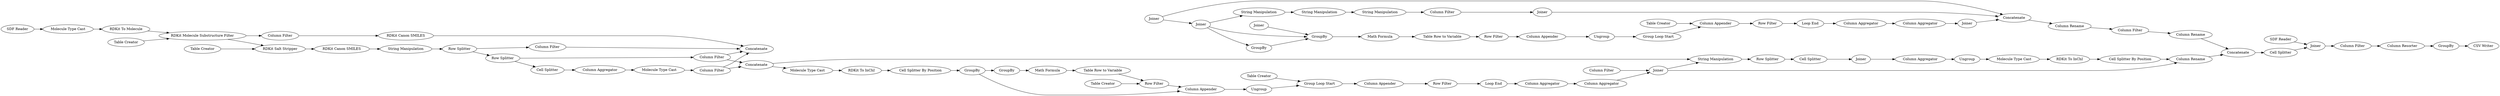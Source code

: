 digraph {
	"3362390130080943503_641" [label="Molecule Type Cast"]
	"-7615691196878820761_717" [label="Row Filter"]
	"-443148296984527474_716" [label=Joiner]
	"8416327949973031165_620" [label="Row Filter"]
	"-7615691196878820761_718" [label="Column Appender"]
	"2391010989022228995_601" [label="Cell Splitter By Position"]
	"2391010989022228995_624" [label="Table Creator"]
	"5365150142918354003_742" [label=Joiner]
	"597991804572606349_615" [label="Cell Splitter By Position"]
	"3362390130080943503_638" [label="Column Filter"]
	"-4829425747135487595_604" [label="Molecule Type Cast"]
	"-7615691196878820761_719" [label=Ungroup]
	"5365150142918354003_745" [label=GroupBy]
	"2391010989022228995_647" [label="Column Filter"]
	"3362390130080943503_598" [label="String Manipulation"]
	"5365150142918354003_711" [label="SDF Reader"]
	"597991804572606349_632" [label="Row Splitter"]
	"5700470149275517095_606" [label="RDKit To Molecule"]
	"-4829425747135487595_603" [label="RDKit To InChI"]
	"597991804572606349_627" [label="Molecule Type Cast"]
	"-443148296984527474_748" [label="Column Rename"]
	"-7615691196878820761_711" [label=GroupBy]
	"3362390130080943503_605" [label=Concatenate]
	"3362390130080943503_645" [label="Row Splitter"]
	"-7615691196878820761_720" [label="Group Loop Start"]
	"3362390130080943503_643" [label="Cell Splitter"]
	"-2335574974291827981_707" [label="String Manipulation"]
	"-7615691196878820761_722" [label="Column Aggregator"]
	"3362390130080943503_608" [label="RDKit Molecule Substructure Filter"]
	"-7615691196878820761_726" [label="Table Creator"]
	"-7615691196878820761_724" [label="Column Aggregator"]
	"597991804572606349_634" [label="String Manipulation"]
	"583690795469024161_623" [label="Table Row to Variable"]
	"597991804572606349_704" [label=Joiner]
	"3362390130080943503_644" [label="Row Splitter"]
	"3362390130080943503_642" [label="Column Aggregator"]
	"3362390130080943503_639" [label="Column Filter"]
	"597991804572606349_631" [label="Column Aggregator"]
	"2391010989022228995_622" [label="Row Filter"]
	"-443148296984527474_728" [label=Concatenate]
	"5700470149275517095_747" [label="CSV Writer"]
	"3362390130080943503_607" [label="RDKit Salt Stripper"]
	"597991804572606349_629" [label="Cell Splitter"]
	"2391010989022228995_611" [label=Ungroup]
	"-443148296984527474_741" [label="Cell Splitter"]
	"-2335574974291827981_710" [label="Column Filter"]
	"5700470149275517095_625" [label="Molecule Type Cast"]
	"3362390130080943503_612" [label="Table Creator"]
	"8416327949973031165_649" [label="Column Aggregator"]
	"3362390130080943503_636" [label="Column Filter"]
	"2391010989022228995_633" [label="Column Appender"]
	"8416327949973031165_610" [label="Group Loop Start"]
	"3362390130080943503_640" [label="RDKit Canon SMILES"]
	"2391010989022228995_602" [label="Table Creator"]
	"-443148296984527474_740" [label=Concatenate]
	"-2335574974291827981_709" [label="String Manipulation"]
	"8416327949973031165_621" [label="Column Appender"]
	"3362390130080943503_630" [label="Table Creator"]
	"-443148296984527474_725" [label=GroupBy]
	"5700470149275517095_597" [label="SDF Reader"]
	"583690795469024161_618" [label="Math Formula"]
	"-7615691196878820761_712" [label="Row Filter"]
	"-7615691196878820761_714" [label="Table Row to Variable"]
	"597991804572606349_628" [label=Ungroup]
	"3362390130080943503_637" [label="Column Filter"]
	"-443148296984527474_738" [label="Column Rename"]
	"2391010989022228995_646" [label=Joiner]
	"5365150142918354003_744" [label="Column Resorter"]
	"3362390130080943503_599" [label="RDKit Canon SMILES"]
	"8416327949973031165_648" [label="Column Aggregator"]
	"-7615691196878820761_721" [label="Column Appender"]
	"597991804572606349_619" [label="RDKit To InChI"]
	"-443148296984527474_739" [label="Column Rename"]
	"2391010989022228995_600" [label=GroupBy]
	"3362390130080943503_635" [label=Concatenate]
	"-2335574974291827981_730" [label=Joiner]
	"-443148296984527474_705" [label=Joiner]
	"8416327949973031165_616" [label="Loop End"]
	"5365150142918354003_743" [label="Column Filter"]
	"-443148296984527474_706" [label=Joiner]
	"-7615691196878820761_727" [label=Joiner]
	"-2335574974291827981_708" [label="String Manipulation"]
	"-7615691196878820761_723" [label="Loop End"]
	"-7615691196878820761_715" [label="Math Formula"]
	"583690795469024161_609" [label=GroupBy]
	"-443148296984527474_737" [label="Column Filter"]
	"2391010989022228995_624" -> "8416327949973031165_610"
	"-443148296984527474_725" -> "-7615691196878820761_711"
	"-2335574974291827981_709" -> "-2335574974291827981_710"
	"597991804572606349_634" -> "597991804572606349_632"
	"2391010989022228995_600" -> "2391010989022228995_633"
	"8416327949973031165_616" -> "8416327949973031165_648"
	"-7615691196878820761_726" -> "-7615691196878820761_721"
	"-7615691196878820761_717" -> "-7615691196878820761_723"
	"597991804572606349_619" -> "597991804572606349_615"
	"3362390130080943503_644" -> "3362390130080943503_643"
	"2391010989022228995_633" -> "2391010989022228995_611"
	"-2335574974291827981_710" -> "-2335574974291827981_730"
	"-7615691196878820761_712" -> "-7615691196878820761_718"
	"-443148296984527474_706" -> "-443148296984527474_725"
	"3362390130080943503_641" -> "3362390130080943503_639"
	"597991804572606349_632" -> "597991804572606349_629"
	"583690795469024161_609" -> "583690795469024161_618"
	"3362390130080943503_637" -> "3362390130080943503_635"
	"597991804572606349_627" -> "597991804572606349_619"
	"3362390130080943503_644" -> "3362390130080943503_637"
	"-443148296984527474_706" -> "-7615691196878820761_711"
	"3362390130080943503_636" -> "3362390130080943503_605"
	"-2335574974291827981_708" -> "-2335574974291827981_709"
	"3362390130080943503_645" -> "3362390130080943503_644"
	"-7615691196878820761_715" -> "-7615691196878820761_714"
	"2391010989022228995_601" -> "2391010989022228995_600"
	"8416327949973031165_648" -> "8416327949973031165_649"
	"583690795469024161_618" -> "583690795469024161_623"
	"597991804572606349_629" -> "597991804572606349_704"
	"-7615691196878820761_724" -> "-7615691196878820761_727"
	"8416327949973031165_621" -> "8416327949973031165_620"
	"3362390130080943503_607" -> "3362390130080943503_599"
	"-443148296984527474_716" -> "-7615691196878820761_711"
	"-2335574974291827981_707" -> "-2335574974291827981_708"
	"-7615691196878820761_718" -> "-7615691196878820761_719"
	"2391010989022228995_622" -> "2391010989022228995_633"
	"5365150142918354003_742" -> "5365150142918354003_743"
	"-443148296984527474_737" -> "-443148296984527474_739"
	"3362390130080943503_642" -> "3362390130080943503_641"
	"3362390130080943503_638" -> "3362390130080943503_640"
	"2391010989022228995_646" -> "597991804572606349_634"
	"-443148296984527474_741" -> "5365150142918354003_742"
	"-7615691196878820761_711" -> "-7615691196878820761_715"
	"-443148296984527474_740" -> "-443148296984527474_741"
	"5365150142918354003_743" -> "5365150142918354003_744"
	"2391010989022228995_647" -> "2391010989022228995_646"
	"-7615691196878820761_721" -> "-7615691196878820761_717"
	"8416327949973031165_620" -> "8416327949973031165_616"
	"3362390130080943503_635" -> "-4829425747135487595_604"
	"-443148296984527474_748" -> "-443148296984527474_737"
	"3362390130080943503_645" -> "3362390130080943503_636"
	"583690795469024161_623" -> "2391010989022228995_622"
	"-7615691196878820761_722" -> "-7615691196878820761_724"
	"3362390130080943503_637" -> "3362390130080943503_605"
	"3362390130080943503_598" -> "3362390130080943503_645"
	"2391010989022228995_611" -> "8416327949973031165_610"
	"3362390130080943503_630" -> "3362390130080943503_608"
	"-443148296984527474_706" -> "-2335574974291827981_707"
	"3362390130080943503_639" -> "3362390130080943503_635"
	"3362390130080943503_612" -> "3362390130080943503_607"
	"5365150142918354003_745" -> "5700470149275517095_747"
	"3362390130080943503_635" -> "597991804572606349_634"
	"-4829425747135487595_603" -> "2391010989022228995_601"
	"-7615691196878820761_720" -> "-7615691196878820761_721"
	"-7615691196878820761_723" -> "-7615691196878820761_722"
	"-7615691196878820761_719" -> "-7615691196878820761_720"
	"-2335574974291827981_730" -> "-443148296984527474_728"
	"2391010989022228995_602" -> "2391010989022228995_622"
	"5365150142918354003_711" -> "5365150142918354003_742"
	"3362390130080943503_643" -> "3362390130080943503_642"
	"2391010989022228995_646" -> "-443148296984527474_738"
	"597991804572606349_628" -> "597991804572606349_627"
	"-4829425747135487595_604" -> "-4829425747135487595_603"
	"3362390130080943503_599" -> "3362390130080943503_598"
	"597991804572606349_615" -> "-443148296984527474_738"
	"5700470149275517095_597" -> "5700470149275517095_625"
	"8416327949973031165_610" -> "8416327949973031165_621"
	"8416327949973031165_649" -> "2391010989022228995_646"
	"-443148296984527474_728" -> "-443148296984527474_748"
	"3362390130080943503_639" -> "3362390130080943503_605"
	"5700470149275517095_606" -> "3362390130080943503_608"
	"5365150142918354003_744" -> "5365150142918354003_745"
	"-443148296984527474_705" -> "-443148296984527474_728"
	"3362390130080943503_608" -> "3362390130080943503_607"
	"5700470149275517095_625" -> "5700470149275517095_606"
	"-443148296984527474_705" -> "-443148296984527474_706"
	"-443148296984527474_739" -> "-443148296984527474_740"
	"597991804572606349_704" -> "597991804572606349_631"
	"3362390130080943503_640" -> "3362390130080943503_605"
	"-443148296984527474_738" -> "-443148296984527474_740"
	"597991804572606349_631" -> "597991804572606349_628"
	"-7615691196878820761_727" -> "-443148296984527474_728"
	"2391010989022228995_600" -> "583690795469024161_609"
	"-7615691196878820761_714" -> "-7615691196878820761_712"
	"3362390130080943503_608" -> "3362390130080943503_638"
	rankdir=LR
}
